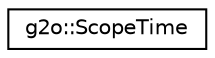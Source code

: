 digraph "Graphical Class Hierarchy"
{
  edge [fontname="Helvetica",fontsize="10",labelfontname="Helvetica",labelfontsize="10"];
  node [fontname="Helvetica",fontsize="10",shape=record];
  rankdir="LR";
  Node0 [label="g2o::ScopeTime",height=0.2,width=0.4,color="black", fillcolor="white", style="filled",URL="$classg2o_1_1_scope_time.html",tooltip="Class to measure the time spent in a scope. "];
}
